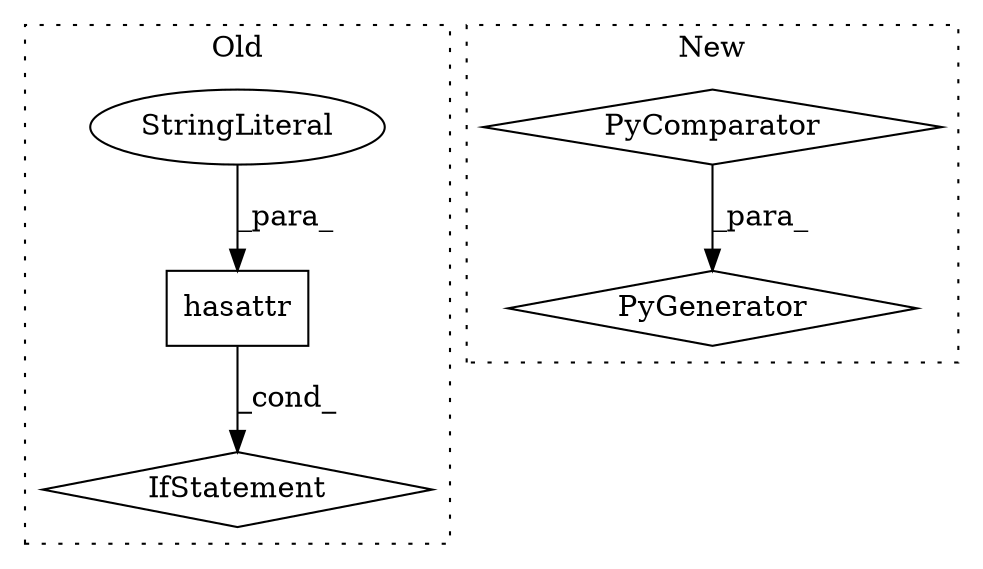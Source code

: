 digraph G {
subgraph cluster0 {
1 [label="hasattr" a="32" s="1506,1524" l="8,1" shape="box"];
3 [label="IfStatement" a="25" s="1486,1525" l="4,2" shape="diamond"];
4 [label="StringLiteral" a="45" s="1516" l="8" shape="ellipse"];
label = "Old";
style="dotted";
}
subgraph cluster1 {
2 [label="PyGenerator" a="107" s="1273" l="123" shape="diamond"];
5 [label="PyComparator" a="113" s="1347" l="43" shape="diamond"];
label = "New";
style="dotted";
}
1 -> 3 [label="_cond_"];
4 -> 1 [label="_para_"];
5 -> 2 [label="_para_"];
}